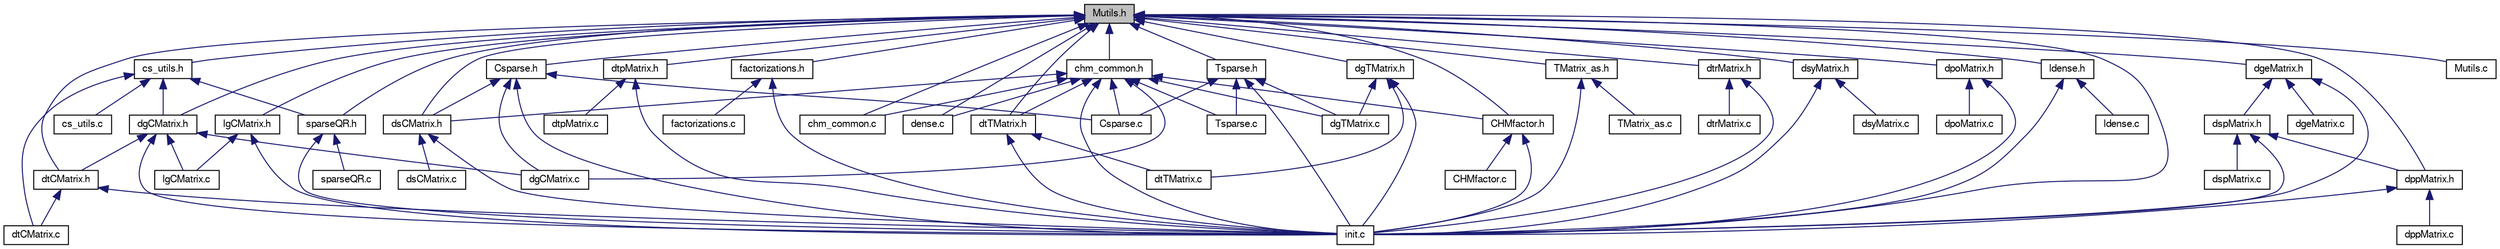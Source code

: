 digraph G
{
  edge [fontname="FreeSans",fontsize=10,labelfontname="FreeSans",labelfontsize=10];
  node [fontname="FreeSans",fontsize=10,shape=record];
  Node1 [label="Mutils.h",height=0.2,width=0.4,color="black", fillcolor="grey75", style="filled" fontcolor="black"];
  Node1 -> Node2 [dir=back,color="midnightblue",fontsize=10,style="solid",fontname="FreeSans"];
  Node2 [label="chm_common.h",height=0.2,width=0.4,color="black", fillcolor="white", style="filled",URL="$chm__common_8h.html"];
  Node2 -> Node3 [dir=back,color="midnightblue",fontsize=10,style="solid",fontname="FreeSans"];
  Node3 [label="chm_common.c",height=0.2,width=0.4,color="black", fillcolor="white", style="filled",URL="$chm__common_8c.html"];
  Node2 -> Node4 [dir=back,color="midnightblue",fontsize=10,style="solid",fontname="FreeSans"];
  Node4 [label="CHMfactor.h",height=0.2,width=0.4,color="black", fillcolor="white", style="filled",URL="$CHMfactor_8h.html"];
  Node4 -> Node5 [dir=back,color="midnightblue",fontsize=10,style="solid",fontname="FreeSans"];
  Node5 [label="CHMfactor.c",height=0.2,width=0.4,color="black", fillcolor="white", style="filled",URL="$CHMfactor_8c.html"];
  Node4 -> Node6 [dir=back,color="midnightblue",fontsize=10,style="solid",fontname="FreeSans"];
  Node6 [label="init.c",height=0.2,width=0.4,color="black", fillcolor="white", style="filled",URL="$init_8c.html"];
  Node2 -> Node7 [dir=back,color="midnightblue",fontsize=10,style="solid",fontname="FreeSans"];
  Node7 [label="Csparse.c",height=0.2,width=0.4,color="black", fillcolor="white", style="filled",URL="$Csparse_8c.html"];
  Node2 -> Node8 [dir=back,color="midnightblue",fontsize=10,style="solid",fontname="FreeSans"];
  Node8 [label="dense.c",height=0.2,width=0.4,color="black", fillcolor="white", style="filled",URL="$dense_8c.html"];
  Node2 -> Node9 [dir=back,color="midnightblue",fontsize=10,style="solid",fontname="FreeSans"];
  Node9 [label="dgCMatrix.c",height=0.2,width=0.4,color="black", fillcolor="white", style="filled",URL="$dgCMatrix_8c.html"];
  Node2 -> Node10 [dir=back,color="midnightblue",fontsize=10,style="solid",fontname="FreeSans"];
  Node10 [label="dgTMatrix.c",height=0.2,width=0.4,color="black", fillcolor="white", style="filled",URL="$dgTMatrix_8c.html"];
  Node2 -> Node11 [dir=back,color="midnightblue",fontsize=10,style="solid",fontname="FreeSans"];
  Node11 [label="dsCMatrix.h",height=0.2,width=0.4,color="black", fillcolor="white", style="filled",URL="$dsCMatrix_8h.html"];
  Node11 -> Node12 [dir=back,color="midnightblue",fontsize=10,style="solid",fontname="FreeSans"];
  Node12 [label="dsCMatrix.c",height=0.2,width=0.4,color="black", fillcolor="white", style="filled",URL="$dsCMatrix_8c.html"];
  Node11 -> Node6 [dir=back,color="midnightblue",fontsize=10,style="solid",fontname="FreeSans"];
  Node2 -> Node13 [dir=back,color="midnightblue",fontsize=10,style="solid",fontname="FreeSans"];
  Node13 [label="dtTMatrix.h",height=0.2,width=0.4,color="black", fillcolor="white", style="filled",URL="$dtTMatrix_8h.html"];
  Node13 -> Node14 [dir=back,color="midnightblue",fontsize=10,style="solid",fontname="FreeSans"];
  Node14 [label="dtTMatrix.c",height=0.2,width=0.4,color="black", fillcolor="white", style="filled",URL="$dtTMatrix_8c.html"];
  Node13 -> Node6 [dir=back,color="midnightblue",fontsize=10,style="solid",fontname="FreeSans"];
  Node2 -> Node6 [dir=back,color="midnightblue",fontsize=10,style="solid",fontname="FreeSans"];
  Node2 -> Node15 [dir=back,color="midnightblue",fontsize=10,style="solid",fontname="FreeSans"];
  Node15 [label="Tsparse.c",height=0.2,width=0.4,color="black", fillcolor="white", style="filled",URL="$Tsparse_8c.html"];
  Node1 -> Node3 [dir=back,color="midnightblue",fontsize=10,style="solid",fontname="FreeSans"];
  Node1 -> Node4 [dir=back,color="midnightblue",fontsize=10,style="solid",fontname="FreeSans"];
  Node1 -> Node16 [dir=back,color="midnightblue",fontsize=10,style="solid",fontname="FreeSans"];
  Node16 [label="cs_utils.h",height=0.2,width=0.4,color="black", fillcolor="white", style="filled",URL="$cs__utils_8h.html"];
  Node16 -> Node17 [dir=back,color="midnightblue",fontsize=10,style="solid",fontname="FreeSans"];
  Node17 [label="cs_utils.c",height=0.2,width=0.4,color="black", fillcolor="white", style="filled",URL="$cs__utils_8c.html"];
  Node16 -> Node18 [dir=back,color="midnightblue",fontsize=10,style="solid",fontname="FreeSans"];
  Node18 [label="dgCMatrix.h",height=0.2,width=0.4,color="black", fillcolor="white", style="filled",URL="$dgCMatrix_8h.html"];
  Node18 -> Node9 [dir=back,color="midnightblue",fontsize=10,style="solid",fontname="FreeSans"];
  Node18 -> Node19 [dir=back,color="midnightblue",fontsize=10,style="solid",fontname="FreeSans"];
  Node19 [label="dtCMatrix.h",height=0.2,width=0.4,color="black", fillcolor="white", style="filled",URL="$dtCMatrix_8h.html"];
  Node19 -> Node20 [dir=back,color="midnightblue",fontsize=10,style="solid",fontname="FreeSans"];
  Node20 [label="dtCMatrix.c",height=0.2,width=0.4,color="black", fillcolor="white", style="filled",URL="$dtCMatrix_8c.html"];
  Node19 -> Node6 [dir=back,color="midnightblue",fontsize=10,style="solid",fontname="FreeSans"];
  Node18 -> Node6 [dir=back,color="midnightblue",fontsize=10,style="solid",fontname="FreeSans"];
  Node18 -> Node21 [dir=back,color="midnightblue",fontsize=10,style="solid",fontname="FreeSans"];
  Node21 [label="lgCMatrix.c",height=0.2,width=0.4,color="black", fillcolor="white", style="filled",URL="$lgCMatrix_8c.html"];
  Node16 -> Node20 [dir=back,color="midnightblue",fontsize=10,style="solid",fontname="FreeSans"];
  Node16 -> Node22 [dir=back,color="midnightblue",fontsize=10,style="solid",fontname="FreeSans"];
  Node22 [label="sparseQR.h",height=0.2,width=0.4,color="black", fillcolor="white", style="filled",URL="$sparseQR_8h.html"];
  Node22 -> Node6 [dir=back,color="midnightblue",fontsize=10,style="solid",fontname="FreeSans"];
  Node22 -> Node23 [dir=back,color="midnightblue",fontsize=10,style="solid",fontname="FreeSans"];
  Node23 [label="sparseQR.c",height=0.2,width=0.4,color="black", fillcolor="white", style="filled",URL="$sparseQR_8c.html"];
  Node1 -> Node24 [dir=back,color="midnightblue",fontsize=10,style="solid",fontname="FreeSans"];
  Node24 [label="Csparse.h",height=0.2,width=0.4,color="black", fillcolor="white", style="filled",URL="$Csparse_8h.html"];
  Node24 -> Node7 [dir=back,color="midnightblue",fontsize=10,style="solid",fontname="FreeSans"];
  Node24 -> Node9 [dir=back,color="midnightblue",fontsize=10,style="solid",fontname="FreeSans"];
  Node24 -> Node11 [dir=back,color="midnightblue",fontsize=10,style="solid",fontname="FreeSans"];
  Node24 -> Node6 [dir=back,color="midnightblue",fontsize=10,style="solid",fontname="FreeSans"];
  Node1 -> Node25 [dir=back,color="midnightblue",fontsize=10,style="solid",fontname="FreeSans"];
  Node25 [label="Tsparse.h",height=0.2,width=0.4,color="black", fillcolor="white", style="filled",URL="$Tsparse_8h.html"];
  Node25 -> Node7 [dir=back,color="midnightblue",fontsize=10,style="solid",fontname="FreeSans"];
  Node25 -> Node10 [dir=back,color="midnightblue",fontsize=10,style="solid",fontname="FreeSans"];
  Node25 -> Node6 [dir=back,color="midnightblue",fontsize=10,style="solid",fontname="FreeSans"];
  Node25 -> Node15 [dir=back,color="midnightblue",fontsize=10,style="solid",fontname="FreeSans"];
  Node1 -> Node8 [dir=back,color="midnightblue",fontsize=10,style="solid",fontname="FreeSans"];
  Node1 -> Node18 [dir=back,color="midnightblue",fontsize=10,style="solid",fontname="FreeSans"];
  Node1 -> Node26 [dir=back,color="midnightblue",fontsize=10,style="solid",fontname="FreeSans"];
  Node26 [label="dgeMatrix.h",height=0.2,width=0.4,color="black", fillcolor="white", style="filled",URL="$dgeMatrix_8h.html"];
  Node26 -> Node27 [dir=back,color="midnightblue",fontsize=10,style="solid",fontname="FreeSans"];
  Node27 [label="dgeMatrix.c",height=0.2,width=0.4,color="black", fillcolor="white", style="filled",URL="$dgeMatrix_8c.html"];
  Node26 -> Node28 [dir=back,color="midnightblue",fontsize=10,style="solid",fontname="FreeSans"];
  Node28 [label="dspMatrix.h",height=0.2,width=0.4,color="black", fillcolor="white", style="filled",URL="$dspMatrix_8h.html"];
  Node28 -> Node29 [dir=back,color="midnightblue",fontsize=10,style="solid",fontname="FreeSans"];
  Node29 [label="dppMatrix.h",height=0.2,width=0.4,color="black", fillcolor="white", style="filled",URL="$dppMatrix_8h.html"];
  Node29 -> Node30 [dir=back,color="midnightblue",fontsize=10,style="solid",fontname="FreeSans"];
  Node30 [label="dppMatrix.c",height=0.2,width=0.4,color="black", fillcolor="white", style="filled",URL="$dppMatrix_8c.html"];
  Node29 -> Node6 [dir=back,color="midnightblue",fontsize=10,style="solid",fontname="FreeSans"];
  Node28 -> Node31 [dir=back,color="midnightblue",fontsize=10,style="solid",fontname="FreeSans"];
  Node31 [label="dspMatrix.c",height=0.2,width=0.4,color="black", fillcolor="white", style="filled",URL="$dspMatrix_8c.html"];
  Node28 -> Node6 [dir=back,color="midnightblue",fontsize=10,style="solid",fontname="FreeSans"];
  Node26 -> Node6 [dir=back,color="midnightblue",fontsize=10,style="solid",fontname="FreeSans"];
  Node1 -> Node32 [dir=back,color="midnightblue",fontsize=10,style="solid",fontname="FreeSans"];
  Node32 [label="dgTMatrix.h",height=0.2,width=0.4,color="black", fillcolor="white", style="filled",URL="$dgTMatrix_8h.html"];
  Node32 -> Node10 [dir=back,color="midnightblue",fontsize=10,style="solid",fontname="FreeSans"];
  Node32 -> Node14 [dir=back,color="midnightblue",fontsize=10,style="solid",fontname="FreeSans"];
  Node32 -> Node6 [dir=back,color="midnightblue",fontsize=10,style="solid",fontname="FreeSans"];
  Node1 -> Node33 [dir=back,color="midnightblue",fontsize=10,style="solid",fontname="FreeSans"];
  Node33 [label="dpoMatrix.h",height=0.2,width=0.4,color="black", fillcolor="white", style="filled",URL="$dpoMatrix_8h.html"];
  Node33 -> Node34 [dir=back,color="midnightblue",fontsize=10,style="solid",fontname="FreeSans"];
  Node34 [label="dpoMatrix.c",height=0.2,width=0.4,color="black", fillcolor="white", style="filled",URL="$dpoMatrix_8c.html"];
  Node33 -> Node6 [dir=back,color="midnightblue",fontsize=10,style="solid",fontname="FreeSans"];
  Node1 -> Node29 [dir=back,color="midnightblue",fontsize=10,style="solid",fontname="FreeSans"];
  Node1 -> Node11 [dir=back,color="midnightblue",fontsize=10,style="solid",fontname="FreeSans"];
  Node1 -> Node35 [dir=back,color="midnightblue",fontsize=10,style="solid",fontname="FreeSans"];
  Node35 [label="dsyMatrix.h",height=0.2,width=0.4,color="black", fillcolor="white", style="filled",URL="$dsyMatrix_8h.html"];
  Node35 -> Node36 [dir=back,color="midnightblue",fontsize=10,style="solid",fontname="FreeSans"];
  Node36 [label="dsyMatrix.c",height=0.2,width=0.4,color="black", fillcolor="white", style="filled",URL="$dsyMatrix_8c.html"];
  Node35 -> Node6 [dir=back,color="midnightblue",fontsize=10,style="solid",fontname="FreeSans"];
  Node1 -> Node19 [dir=back,color="midnightblue",fontsize=10,style="solid",fontname="FreeSans"];
  Node1 -> Node37 [dir=back,color="midnightblue",fontsize=10,style="solid",fontname="FreeSans"];
  Node37 [label="dtpMatrix.h",height=0.2,width=0.4,color="black", fillcolor="white", style="filled",URL="$dtpMatrix_8h.html"];
  Node37 -> Node38 [dir=back,color="midnightblue",fontsize=10,style="solid",fontname="FreeSans"];
  Node38 [label="dtpMatrix.c",height=0.2,width=0.4,color="black", fillcolor="white", style="filled",URL="$dtpMatrix_8c.html"];
  Node37 -> Node6 [dir=back,color="midnightblue",fontsize=10,style="solid",fontname="FreeSans"];
  Node1 -> Node39 [dir=back,color="midnightblue",fontsize=10,style="solid",fontname="FreeSans"];
  Node39 [label="dtrMatrix.h",height=0.2,width=0.4,color="black", fillcolor="white", style="filled",URL="$dtrMatrix_8h.html"];
  Node39 -> Node40 [dir=back,color="midnightblue",fontsize=10,style="solid",fontname="FreeSans"];
  Node40 [label="dtrMatrix.c",height=0.2,width=0.4,color="black", fillcolor="white", style="filled",URL="$dtrMatrix_8c.html"];
  Node39 -> Node6 [dir=back,color="midnightblue",fontsize=10,style="solid",fontname="FreeSans"];
  Node1 -> Node13 [dir=back,color="midnightblue",fontsize=10,style="solid",fontname="FreeSans"];
  Node1 -> Node41 [dir=back,color="midnightblue",fontsize=10,style="solid",fontname="FreeSans"];
  Node41 [label="factorizations.h",height=0.2,width=0.4,color="black", fillcolor="white", style="filled",URL="$factorizations_8h.html"];
  Node41 -> Node42 [dir=back,color="midnightblue",fontsize=10,style="solid",fontname="FreeSans"];
  Node42 [label="factorizations.c",height=0.2,width=0.4,color="black", fillcolor="white", style="filled",URL="$factorizations_8c.html"];
  Node41 -> Node6 [dir=back,color="midnightblue",fontsize=10,style="solid",fontname="FreeSans"];
  Node1 -> Node6 [dir=back,color="midnightblue",fontsize=10,style="solid",fontname="FreeSans"];
  Node1 -> Node43 [dir=back,color="midnightblue",fontsize=10,style="solid",fontname="FreeSans"];
  Node43 [label="TMatrix_as.h",height=0.2,width=0.4,color="black", fillcolor="white", style="filled",URL="$TMatrix__as_8h.html"];
  Node43 -> Node6 [dir=back,color="midnightblue",fontsize=10,style="solid",fontname="FreeSans"];
  Node43 -> Node44 [dir=back,color="midnightblue",fontsize=10,style="solid",fontname="FreeSans"];
  Node44 [label="TMatrix_as.c",height=0.2,width=0.4,color="black", fillcolor="white", style="filled",URL="$TMatrix__as_8c.html"];
  Node1 -> Node45 [dir=back,color="midnightblue",fontsize=10,style="solid",fontname="FreeSans"];
  Node45 [label="ldense.h",height=0.2,width=0.4,color="black", fillcolor="white", style="filled",URL="$ldense_8h.html"];
  Node45 -> Node6 [dir=back,color="midnightblue",fontsize=10,style="solid",fontname="FreeSans"];
  Node45 -> Node46 [dir=back,color="midnightblue",fontsize=10,style="solid",fontname="FreeSans"];
  Node46 [label="ldense.c",height=0.2,width=0.4,color="black", fillcolor="white", style="filled",URL="$ldense_8c.html"];
  Node1 -> Node47 [dir=back,color="midnightblue",fontsize=10,style="solid",fontname="FreeSans"];
  Node47 [label="lgCMatrix.h",height=0.2,width=0.4,color="black", fillcolor="white", style="filled",URL="$lgCMatrix_8h.html"];
  Node47 -> Node6 [dir=back,color="midnightblue",fontsize=10,style="solid",fontname="FreeSans"];
  Node47 -> Node21 [dir=back,color="midnightblue",fontsize=10,style="solid",fontname="FreeSans"];
  Node1 -> Node22 [dir=back,color="midnightblue",fontsize=10,style="solid",fontname="FreeSans"];
  Node1 -> Node48 [dir=back,color="midnightblue",fontsize=10,style="solid",fontname="FreeSans"];
  Node48 [label="Mutils.c",height=0.2,width=0.4,color="black", fillcolor="white", style="filled",URL="$Mutils_8c.html"];
}
